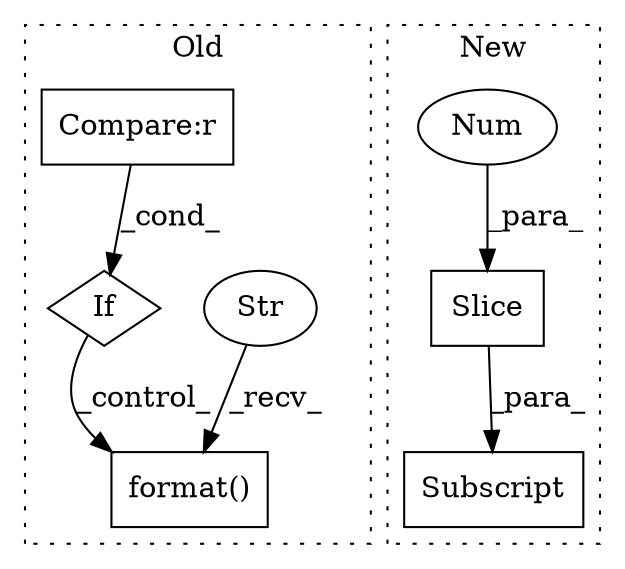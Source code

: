 digraph G {
subgraph cluster0 {
1 [label="format()" a="75" s="2287,2330" l="39,1" shape="box"];
3 [label="Str" a="66" s="2287" l="31" shape="ellipse"];
6 [label="If" a="96" s="2251" l="3" shape="diamond"];
7 [label="Compare:r" a="40" s="2254" l="9" shape="box"];
label = "Old";
style="dotted";
}
subgraph cluster1 {
2 [label="Slice" a="80" s="2104" l="2" shape="box"];
4 [label="Num" a="76" s="2104" l="1" shape="ellipse"];
5 [label="Subscript" a="63" s="2098,0" l="9,0" shape="box"];
label = "New";
style="dotted";
}
2 -> 5 [label="_para_"];
3 -> 1 [label="_recv_"];
4 -> 2 [label="_para_"];
6 -> 1 [label="_control_"];
7 -> 6 [label="_cond_"];
}